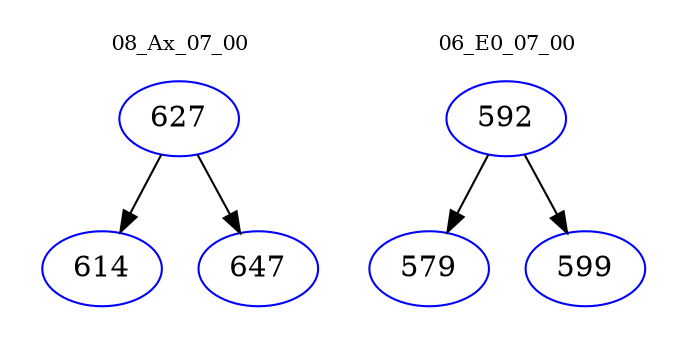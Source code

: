 digraph{
subgraph cluster_0 {
color = white
label = "08_Ax_07_00";
fontsize=10;
T0_627 [label="627", color="blue"]
T0_627 -> T0_614 [color="black"]
T0_614 [label="614", color="blue"]
T0_627 -> T0_647 [color="black"]
T0_647 [label="647", color="blue"]
}
subgraph cluster_1 {
color = white
label = "06_E0_07_00";
fontsize=10;
T1_592 [label="592", color="blue"]
T1_592 -> T1_579 [color="black"]
T1_579 [label="579", color="blue"]
T1_592 -> T1_599 [color="black"]
T1_599 [label="599", color="blue"]
}
}
